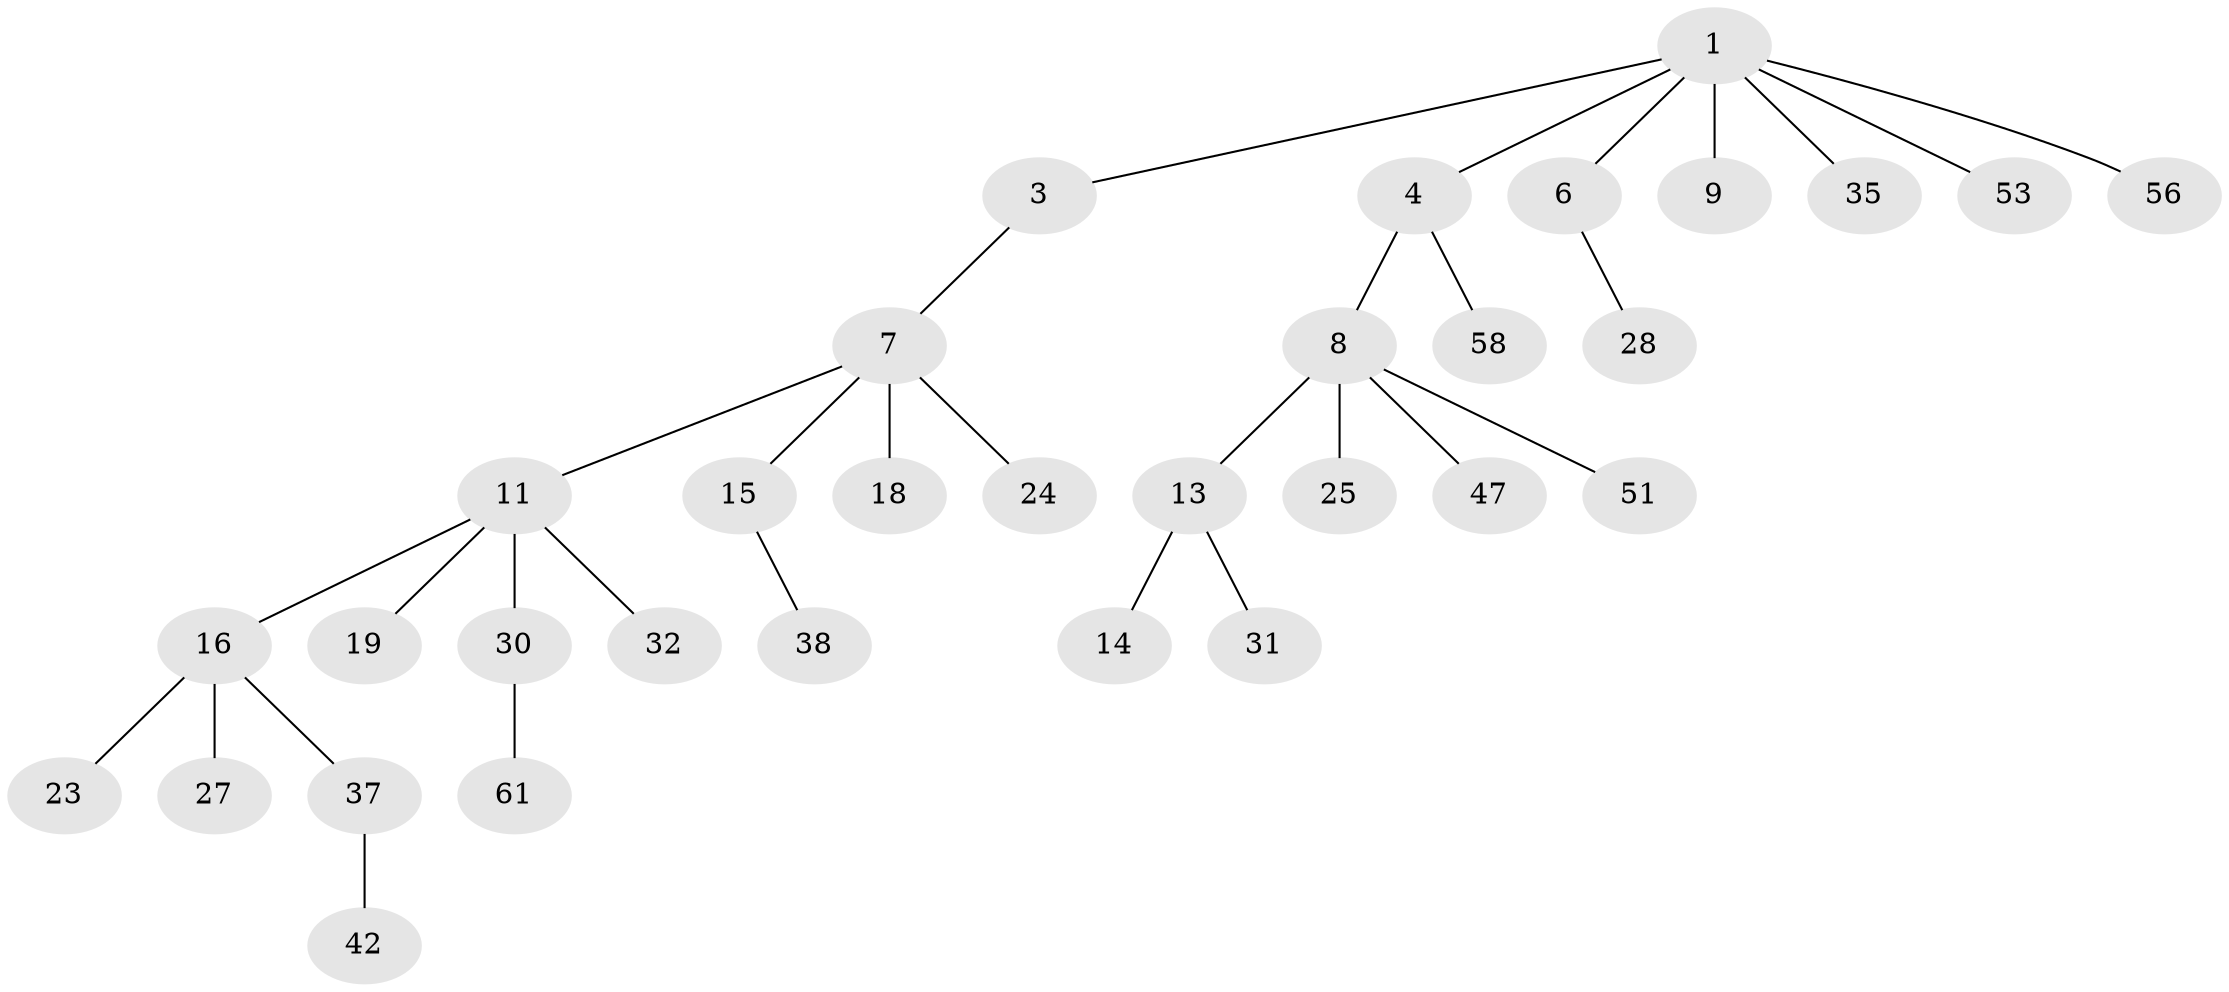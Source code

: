 // original degree distribution, {3: 0.078125, 7: 0.015625, 2: 0.328125, 4: 0.046875, 8: 0.015625, 5: 0.015625, 1: 0.484375, 6: 0.015625}
// Generated by graph-tools (version 1.1) at 2025/15/03/09/25 04:15:42]
// undirected, 32 vertices, 31 edges
graph export_dot {
graph [start="1"]
  node [color=gray90,style=filled];
  1 [super="+2+63"];
  3;
  4 [super="+5"];
  6 [super="+22"];
  7 [super="+21+17+20+45"];
  8;
  9;
  11 [super="+12+52+26"];
  13;
  14;
  15 [super="+50+46"];
  16;
  18 [super="+34"];
  19;
  23 [super="+39"];
  24 [super="+40+36"];
  25 [super="+29"];
  27 [super="+48"];
  28 [super="+33"];
  30;
  31;
  32;
  35;
  37;
  38 [super="+44"];
  42 [super="+43"];
  47;
  51 [super="+55+60"];
  53;
  56;
  58;
  61;
  1 -- 35;
  1 -- 3;
  1 -- 4;
  1 -- 53;
  1 -- 6;
  1 -- 56;
  1 -- 9;
  3 -- 7;
  4 -- 8;
  4 -- 58;
  6 -- 28;
  7 -- 11;
  7 -- 15;
  7 -- 18;
  7 -- 24;
  8 -- 13;
  8 -- 25;
  8 -- 47;
  8 -- 51;
  11 -- 16;
  11 -- 30;
  11 -- 19;
  11 -- 32;
  13 -- 14;
  13 -- 31;
  15 -- 38;
  16 -- 23;
  16 -- 27;
  16 -- 37;
  30 -- 61;
  37 -- 42;
}
